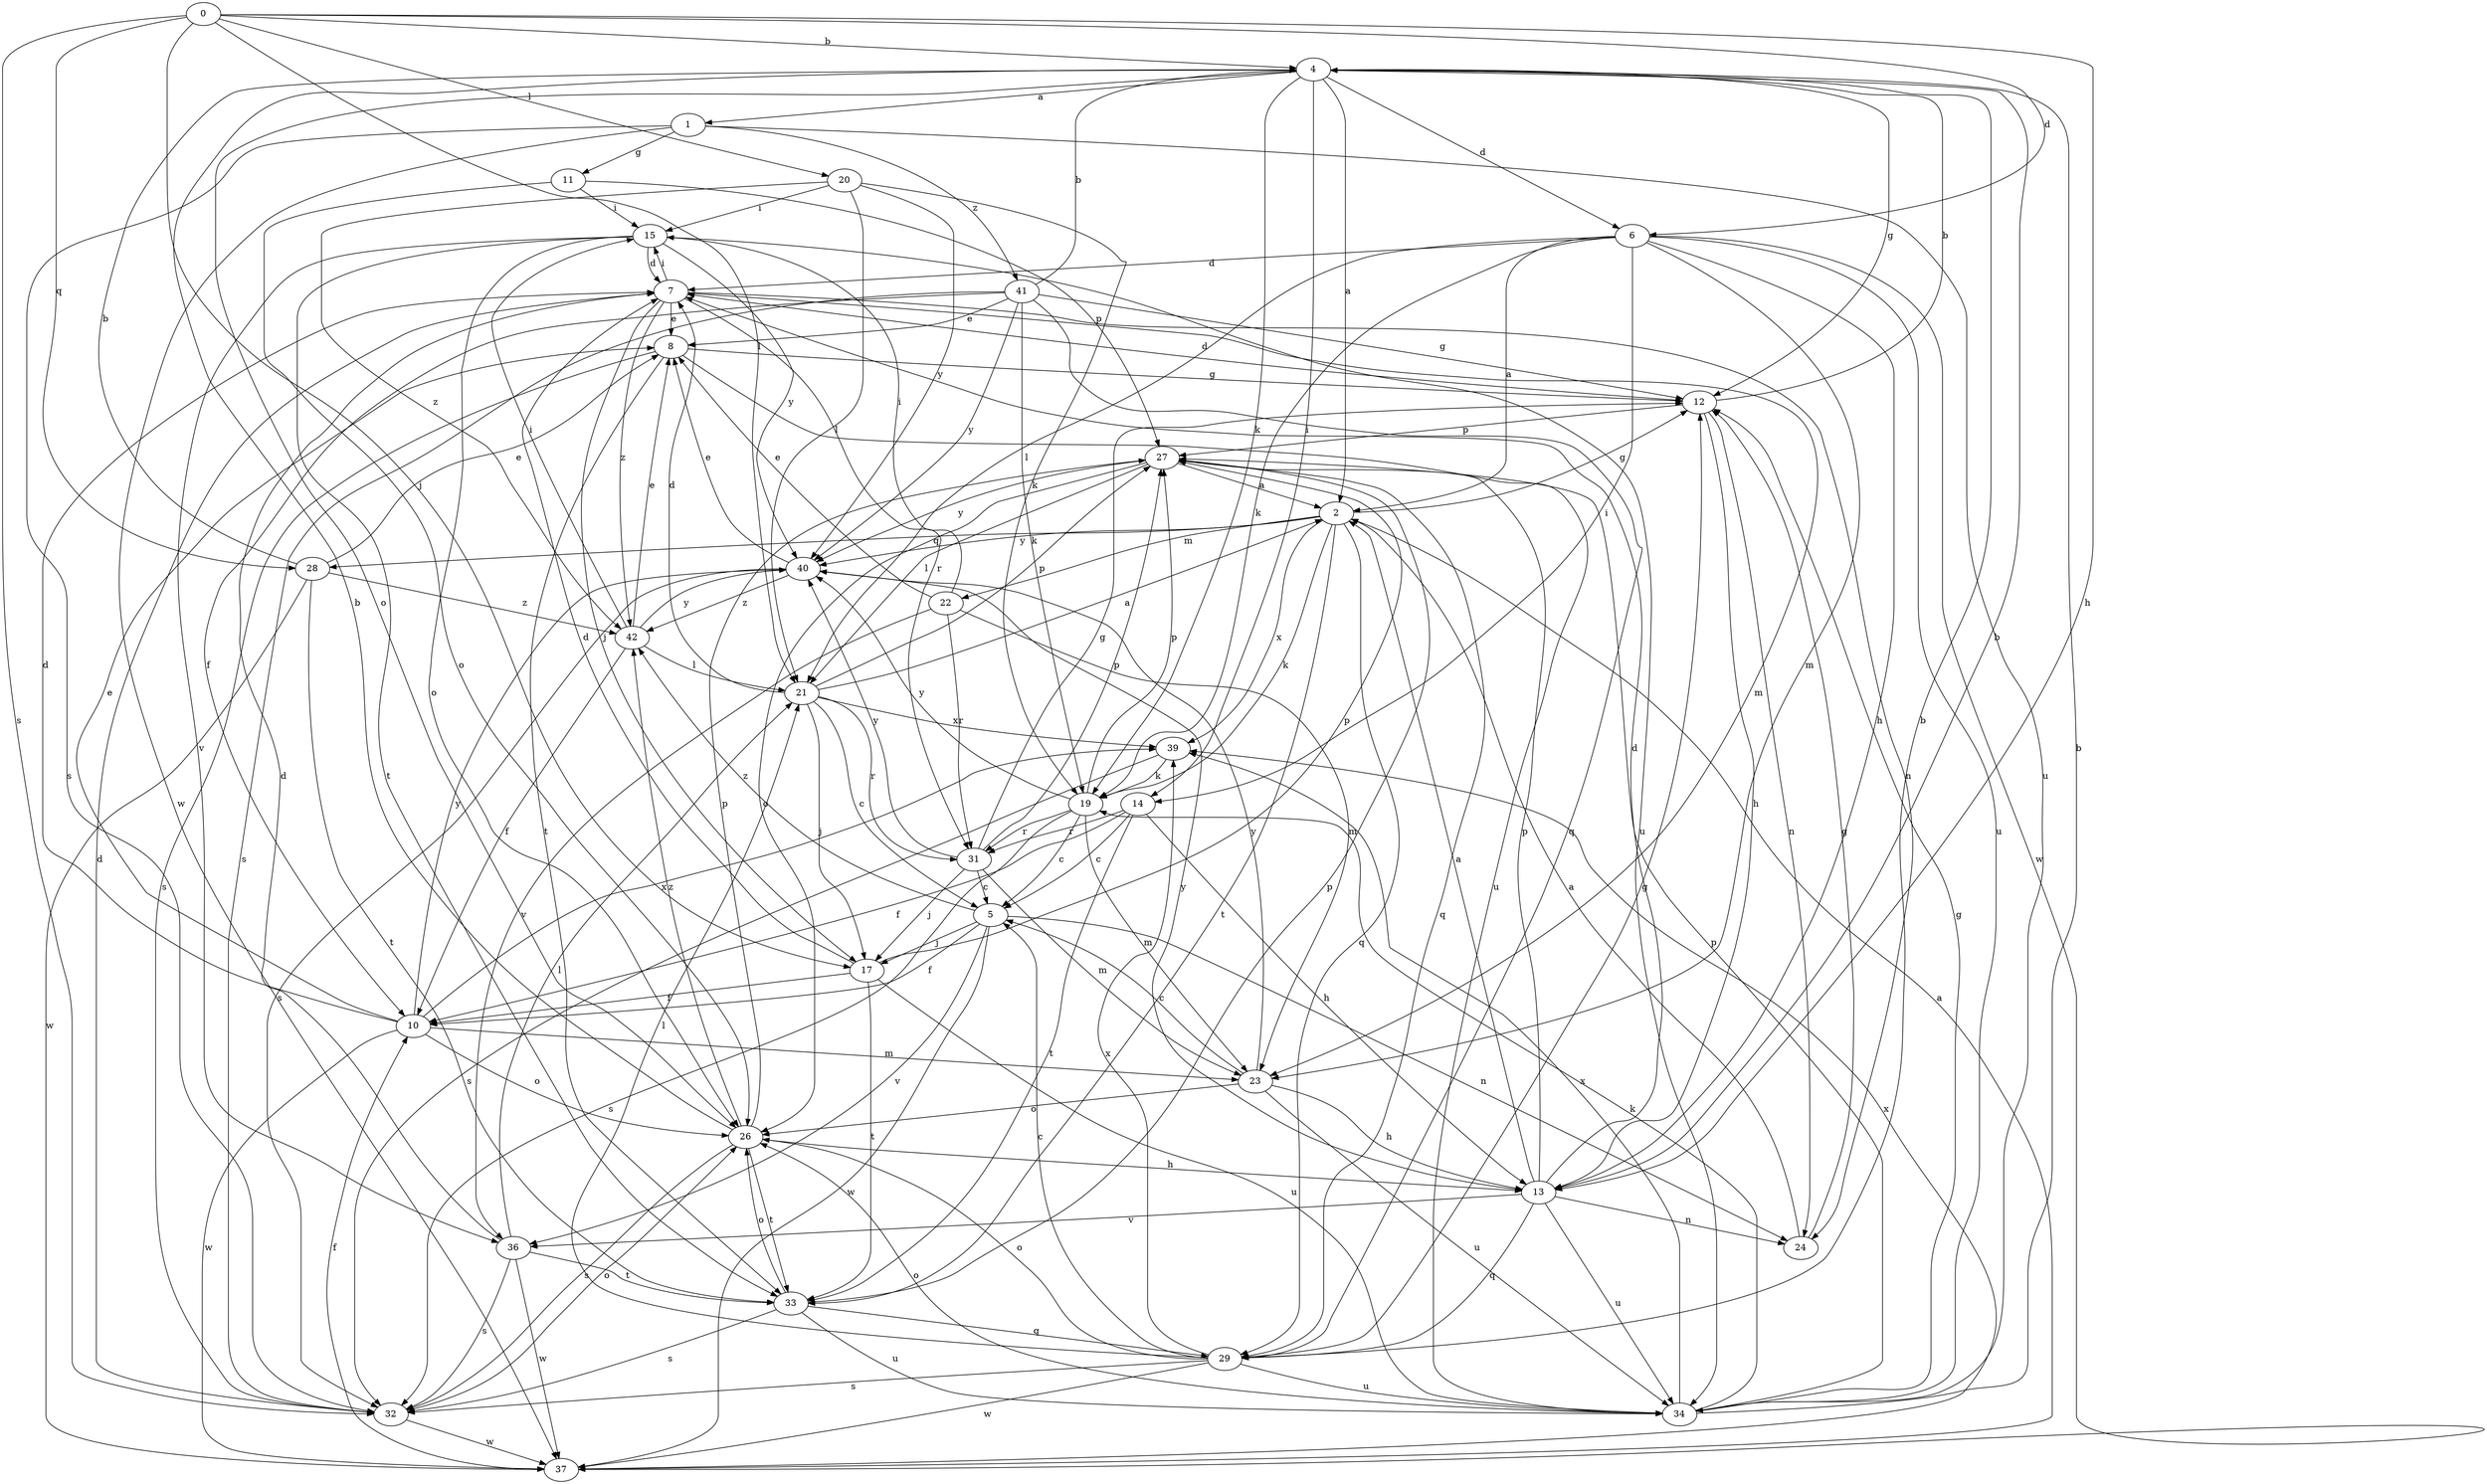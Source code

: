 strict digraph  {
0;
1;
2;
4;
5;
6;
7;
8;
10;
11;
12;
13;
14;
15;
17;
19;
20;
21;
22;
23;
24;
26;
27;
28;
29;
31;
32;
33;
34;
36;
37;
39;
40;
41;
42;
0 -> 4  [label=b];
0 -> 6  [label=d];
0 -> 13  [label=h];
0 -> 17  [label=j];
0 -> 20  [label=l];
0 -> 21  [label=l];
0 -> 28  [label=q];
0 -> 32  [label=s];
1 -> 11  [label=g];
1 -> 32  [label=s];
1 -> 34  [label=u];
1 -> 37  [label=w];
1 -> 41  [label=z];
2 -> 12  [label=g];
2 -> 19  [label=k];
2 -> 22  [label=m];
2 -> 28  [label=q];
2 -> 29  [label=q];
2 -> 33  [label=t];
2 -> 39  [label=x];
2 -> 40  [label=y];
4 -> 1  [label=a];
4 -> 2  [label=a];
4 -> 6  [label=d];
4 -> 12  [label=g];
4 -> 14  [label=i];
4 -> 19  [label=k];
4 -> 26  [label=o];
5 -> 10  [label=f];
5 -> 17  [label=j];
5 -> 24  [label=n];
5 -> 36  [label=v];
5 -> 37  [label=w];
5 -> 42  [label=z];
6 -> 2  [label=a];
6 -> 7  [label=d];
6 -> 13  [label=h];
6 -> 14  [label=i];
6 -> 19  [label=k];
6 -> 21  [label=l];
6 -> 23  [label=m];
6 -> 34  [label=u];
6 -> 37  [label=w];
7 -> 8  [label=e];
7 -> 15  [label=i];
7 -> 17  [label=j];
7 -> 23  [label=m];
7 -> 24  [label=n];
7 -> 31  [label=r];
7 -> 42  [label=z];
8 -> 12  [label=g];
8 -> 32  [label=s];
8 -> 33  [label=t];
8 -> 34  [label=u];
10 -> 7  [label=d];
10 -> 8  [label=e];
10 -> 23  [label=m];
10 -> 26  [label=o];
10 -> 37  [label=w];
10 -> 39  [label=x];
10 -> 40  [label=y];
11 -> 15  [label=i];
11 -> 26  [label=o];
11 -> 27  [label=p];
12 -> 4  [label=b];
12 -> 7  [label=d];
12 -> 13  [label=h];
12 -> 24  [label=n];
12 -> 27  [label=p];
13 -> 2  [label=a];
13 -> 4  [label=b];
13 -> 7  [label=d];
13 -> 24  [label=n];
13 -> 27  [label=p];
13 -> 29  [label=q];
13 -> 34  [label=u];
13 -> 36  [label=v];
13 -> 40  [label=y];
14 -> 5  [label=c];
14 -> 10  [label=f];
14 -> 13  [label=h];
14 -> 31  [label=r];
14 -> 33  [label=t];
15 -> 7  [label=d];
15 -> 26  [label=o];
15 -> 33  [label=t];
15 -> 34  [label=u];
15 -> 36  [label=v];
15 -> 40  [label=y];
17 -> 7  [label=d];
17 -> 10  [label=f];
17 -> 27  [label=p];
17 -> 33  [label=t];
17 -> 34  [label=u];
19 -> 5  [label=c];
19 -> 23  [label=m];
19 -> 27  [label=p];
19 -> 31  [label=r];
19 -> 32  [label=s];
19 -> 40  [label=y];
20 -> 15  [label=i];
20 -> 19  [label=k];
20 -> 21  [label=l];
20 -> 40  [label=y];
20 -> 42  [label=z];
21 -> 2  [label=a];
21 -> 5  [label=c];
21 -> 7  [label=d];
21 -> 17  [label=j];
21 -> 27  [label=p];
21 -> 31  [label=r];
21 -> 39  [label=x];
22 -> 8  [label=e];
22 -> 15  [label=i];
22 -> 23  [label=m];
22 -> 31  [label=r];
22 -> 36  [label=v];
23 -> 5  [label=c];
23 -> 13  [label=h];
23 -> 26  [label=o];
23 -> 34  [label=u];
23 -> 40  [label=y];
24 -> 2  [label=a];
24 -> 12  [label=g];
26 -> 4  [label=b];
26 -> 13  [label=h];
26 -> 27  [label=p];
26 -> 32  [label=s];
26 -> 33  [label=t];
26 -> 42  [label=z];
27 -> 2  [label=a];
27 -> 21  [label=l];
27 -> 26  [label=o];
27 -> 29  [label=q];
27 -> 40  [label=y];
28 -> 4  [label=b];
28 -> 8  [label=e];
28 -> 33  [label=t];
28 -> 37  [label=w];
28 -> 42  [label=z];
29 -> 4  [label=b];
29 -> 5  [label=c];
29 -> 12  [label=g];
29 -> 21  [label=l];
29 -> 26  [label=o];
29 -> 32  [label=s];
29 -> 34  [label=u];
29 -> 37  [label=w];
29 -> 39  [label=x];
31 -> 5  [label=c];
31 -> 12  [label=g];
31 -> 17  [label=j];
31 -> 23  [label=m];
31 -> 27  [label=p];
31 -> 40  [label=y];
32 -> 7  [label=d];
32 -> 26  [label=o];
32 -> 37  [label=w];
33 -> 26  [label=o];
33 -> 27  [label=p];
33 -> 29  [label=q];
33 -> 32  [label=s];
33 -> 34  [label=u];
34 -> 4  [label=b];
34 -> 12  [label=g];
34 -> 19  [label=k];
34 -> 26  [label=o];
34 -> 27  [label=p];
34 -> 39  [label=x];
36 -> 7  [label=d];
36 -> 21  [label=l];
36 -> 32  [label=s];
36 -> 33  [label=t];
36 -> 37  [label=w];
37 -> 2  [label=a];
37 -> 10  [label=f];
37 -> 39  [label=x];
39 -> 19  [label=k];
39 -> 32  [label=s];
40 -> 8  [label=e];
40 -> 32  [label=s];
40 -> 42  [label=z];
41 -> 4  [label=b];
41 -> 8  [label=e];
41 -> 10  [label=f];
41 -> 12  [label=g];
41 -> 19  [label=k];
41 -> 29  [label=q];
41 -> 32  [label=s];
41 -> 40  [label=y];
42 -> 8  [label=e];
42 -> 10  [label=f];
42 -> 15  [label=i];
42 -> 21  [label=l];
42 -> 40  [label=y];
}
